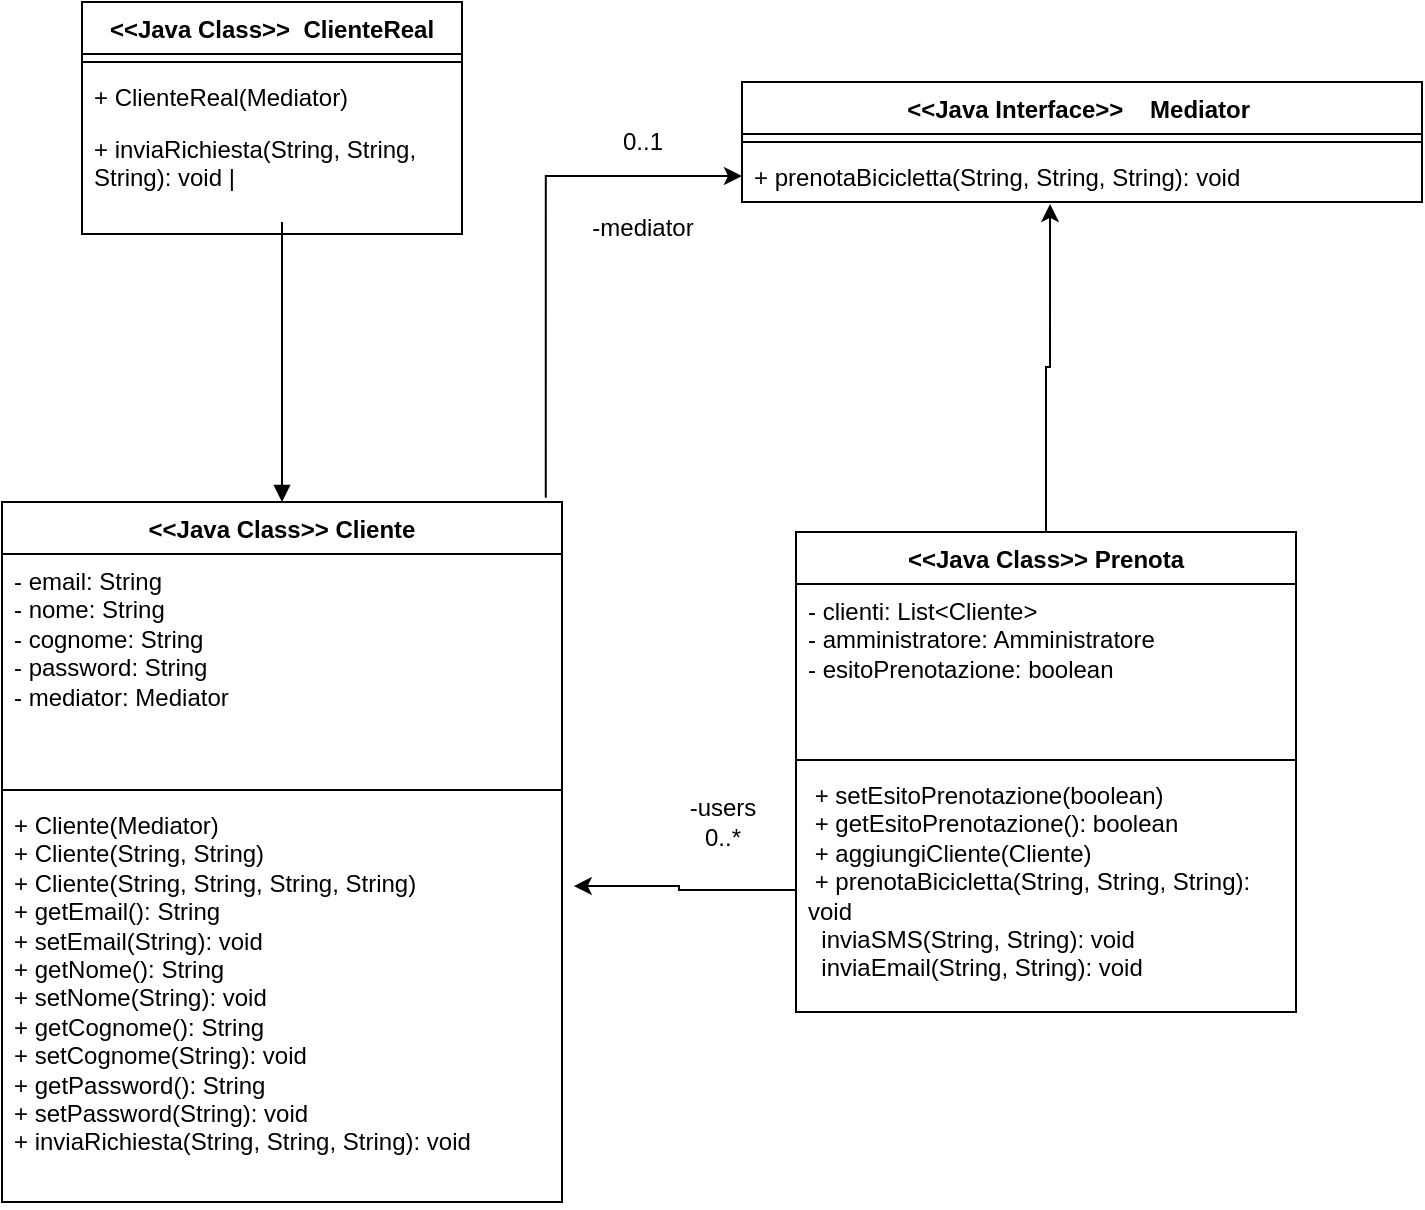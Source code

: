 <mxfile version="23.0.2" type="device">
  <diagram name="Pagina-1" id="-MnqFrRiTWxvlWGkpsAa">
    <mxGraphModel dx="840" dy="974" grid="1" gridSize="10" guides="1" tooltips="1" connect="1" arrows="1" fold="1" page="1" pageScale="1" pageWidth="827" pageHeight="1169" math="0" shadow="0">
      <root>
        <mxCell id="0" />
        <mxCell id="1" parent="0" />
        <mxCell id="EubpmE8mgEjku7ahW2Gt-5" value="&amp;lt;&amp;lt;Java Class&amp;gt;&amp;gt;&amp;nbsp; ClienteReal" style="swimlane;fontStyle=1;align=center;verticalAlign=top;childLayout=stackLayout;horizontal=1;startSize=26;horizontalStack=0;resizeParent=1;resizeParentMax=0;resizeLast=0;collapsible=1;marginBottom=0;whiteSpace=wrap;html=1;" vertex="1" parent="1">
          <mxGeometry x="70" y="50" width="190" height="116" as="geometry" />
        </mxCell>
        <mxCell id="EubpmE8mgEjku7ahW2Gt-7" value="" style="line;strokeWidth=1;fillColor=none;align=left;verticalAlign=middle;spacingTop=-1;spacingLeft=3;spacingRight=3;rotatable=0;labelPosition=right;points=[];portConstraint=eastwest;strokeColor=inherit;" vertex="1" parent="EubpmE8mgEjku7ahW2Gt-5">
          <mxGeometry y="26" width="190" height="8" as="geometry" />
        </mxCell>
        <mxCell id="EubpmE8mgEjku7ahW2Gt-8" value="+ ClienteReal(Mediator)&amp;nbsp; &amp;nbsp;" style="text;strokeColor=none;fillColor=none;align=left;verticalAlign=top;spacingLeft=4;spacingRight=4;overflow=hidden;rotatable=0;points=[[0,0.5],[1,0.5]];portConstraint=eastwest;whiteSpace=wrap;html=1;" vertex="1" parent="EubpmE8mgEjku7ahW2Gt-5">
          <mxGeometry y="34" width="190" height="26" as="geometry" />
        </mxCell>
        <mxCell id="EubpmE8mgEjku7ahW2Gt-22" value="+ inviaRichiesta(String, String, String): void |&lt;br&gt;" style="text;strokeColor=none;fillColor=none;align=left;verticalAlign=top;spacingLeft=4;spacingRight=4;overflow=hidden;rotatable=0;points=[[0,0.5],[1,0.5]];portConstraint=eastwest;whiteSpace=wrap;html=1;" vertex="1" parent="EubpmE8mgEjku7ahW2Gt-5">
          <mxGeometry y="60" width="190" height="56" as="geometry" />
        </mxCell>
        <mxCell id="EubpmE8mgEjku7ahW2Gt-25" value="" style="html=1;verticalAlign=bottom;endArrow=block;curved=0;rounded=0;entryX=0.5;entryY=0;entryDx=0;entryDy=0;" edge="1" parent="EubpmE8mgEjku7ahW2Gt-5" target="EubpmE8mgEjku7ahW2Gt-13">
          <mxGeometry width="80" relative="1" as="geometry">
            <mxPoint x="100" y="110" as="sourcePoint" />
            <mxPoint x="180" y="110" as="targetPoint" />
          </mxGeometry>
        </mxCell>
        <mxCell id="EubpmE8mgEjku7ahW2Gt-9" value="&amp;lt;&amp;lt;Java Interface&amp;gt;&amp;gt;&amp;nbsp; &amp;nbsp; Mediator&amp;nbsp;" style="swimlane;fontStyle=1;align=center;verticalAlign=top;childLayout=stackLayout;horizontal=1;startSize=26;horizontalStack=0;resizeParent=1;resizeParentMax=0;resizeLast=0;collapsible=1;marginBottom=0;whiteSpace=wrap;html=1;" vertex="1" parent="1">
          <mxGeometry x="400" y="90" width="340" height="60" as="geometry" />
        </mxCell>
        <mxCell id="EubpmE8mgEjku7ahW2Gt-11" value="" style="line;strokeWidth=1;fillColor=none;align=left;verticalAlign=middle;spacingTop=-1;spacingLeft=3;spacingRight=3;rotatable=0;labelPosition=right;points=[];portConstraint=eastwest;strokeColor=inherit;" vertex="1" parent="EubpmE8mgEjku7ahW2Gt-9">
          <mxGeometry y="26" width="340" height="8" as="geometry" />
        </mxCell>
        <mxCell id="EubpmE8mgEjku7ahW2Gt-12" value="+ prenotaBicicletta(String, String, String): void&amp;nbsp;" style="text;strokeColor=none;fillColor=none;align=left;verticalAlign=top;spacingLeft=4;spacingRight=4;overflow=hidden;rotatable=0;points=[[0,0.5],[1,0.5]];portConstraint=eastwest;whiteSpace=wrap;html=1;" vertex="1" parent="EubpmE8mgEjku7ahW2Gt-9">
          <mxGeometry y="34" width="340" height="26" as="geometry" />
        </mxCell>
        <mxCell id="EubpmE8mgEjku7ahW2Gt-13" value="&amp;lt;&amp;lt;Java Class&amp;gt;&amp;gt; Cliente" style="swimlane;fontStyle=1;align=center;verticalAlign=top;childLayout=stackLayout;horizontal=1;startSize=26;horizontalStack=0;resizeParent=1;resizeParentMax=0;resizeLast=0;collapsible=1;marginBottom=0;whiteSpace=wrap;html=1;" vertex="1" parent="1">
          <mxGeometry x="30" y="300" width="280" height="350" as="geometry" />
        </mxCell>
        <mxCell id="EubpmE8mgEjku7ahW2Gt-14" value="- email: String&amp;nbsp; &amp;nbsp; &amp;nbsp; &amp;nbsp; &amp;nbsp; &amp;nbsp; &amp;nbsp; &amp;nbsp; &amp;nbsp;&lt;br style=&quot;padding: 0px; margin: 0px;&quot;&gt;- nome: String&amp;nbsp; &amp;nbsp; &amp;nbsp; &amp;nbsp; &amp;nbsp; &amp;nbsp; &amp;nbsp; &amp;nbsp; &amp;nbsp;&amp;nbsp;&lt;br style=&quot;padding: 0px; margin: 0px;&quot;&gt;- cognome: String&amp;nbsp; &amp;nbsp; &amp;nbsp; &amp;nbsp; &amp;nbsp; &amp;nbsp; &amp;nbsp;&amp;nbsp;&lt;br style=&quot;padding: 0px; margin: 0px;&quot;&gt;- password: String&amp;nbsp; &amp;nbsp; &amp;nbsp; &amp;nbsp; &amp;nbsp; &amp;nbsp; &amp;nbsp;&amp;nbsp;&lt;br style=&quot;padding: 0px; margin: 0px;&quot;&gt;- mediator: Mediator" style="text;strokeColor=none;fillColor=none;align=left;verticalAlign=top;spacingLeft=4;spacingRight=4;overflow=hidden;rotatable=0;points=[[0,0.5],[1,0.5]];portConstraint=eastwest;whiteSpace=wrap;html=1;" vertex="1" parent="EubpmE8mgEjku7ahW2Gt-13">
          <mxGeometry y="26" width="280" height="114" as="geometry" />
        </mxCell>
        <mxCell id="EubpmE8mgEjku7ahW2Gt-15" value="" style="line;strokeWidth=1;fillColor=none;align=left;verticalAlign=middle;spacingTop=-1;spacingLeft=3;spacingRight=3;rotatable=0;labelPosition=right;points=[];portConstraint=eastwest;strokeColor=inherit;" vertex="1" parent="EubpmE8mgEjku7ahW2Gt-13">
          <mxGeometry y="140" width="280" height="8" as="geometry" />
        </mxCell>
        <mxCell id="EubpmE8mgEjku7ahW2Gt-16" value="+ Cliente(Mediator)&amp;nbsp; &amp;nbsp; &amp;nbsp; &amp;nbsp; &amp;nbsp; &amp;nbsp; &amp;nbsp;&lt;br style=&quot;padding: 0px; margin: 0px;&quot;&gt;+ Cliente(String, String)&amp;nbsp; &amp;nbsp; &amp;nbsp; &amp;nbsp;&lt;br style=&quot;padding: 0px; margin: 0px;&quot;&gt;+ Cliente(String, String, String, String)&amp;nbsp;&lt;br style=&quot;padding: 0px; margin: 0px;&quot;&gt;+ getEmail(): String&amp;nbsp; &amp;nbsp; &amp;nbsp; &amp;nbsp; &amp;nbsp; &amp;nbsp;&amp;nbsp;&lt;br style=&quot;padding: 0px; margin: 0px;&quot;&gt;+ setEmail(String): void&amp;nbsp; &amp;nbsp; &amp;nbsp; &amp;nbsp;&amp;nbsp;&lt;br style=&quot;padding: 0px; margin: 0px;&quot;&gt;+ getNome(): String&amp;nbsp; &amp;nbsp; &amp;nbsp; &amp;nbsp; &amp;nbsp; &amp;nbsp; &amp;nbsp;&lt;br style=&quot;padding: 0px; margin: 0px;&quot;&gt;+ setNome(String): void&amp;nbsp; &amp;nbsp; &amp;nbsp; &amp;nbsp; &amp;nbsp;&lt;br style=&quot;padding: 0px; margin: 0px;&quot;&gt;+ getCognome(): String&amp;nbsp; &amp;nbsp; &amp;nbsp; &amp;nbsp; &amp;nbsp;&amp;nbsp;&lt;br style=&quot;padding: 0px; margin: 0px;&quot;&gt;+ setCognome(String): void&amp;nbsp; &amp;nbsp; &amp;nbsp;&lt;br style=&quot;padding: 0px; margin: 0px;&quot;&gt;+ getPassword(): String&amp;nbsp; &amp;nbsp; &amp;nbsp; &amp;nbsp; &amp;nbsp;&lt;br style=&quot;padding: 0px; margin: 0px;&quot;&gt;+ setPassword(String): void&amp;nbsp; &amp;nbsp; &amp;nbsp;&lt;br style=&quot;padding: 0px; margin: 0px;&quot;&gt;+ inviaRichiesta(String, String, String): void&amp;nbsp;" style="text;strokeColor=none;fillColor=none;align=left;verticalAlign=top;spacingLeft=4;spacingRight=4;overflow=hidden;rotatable=0;points=[[0,0.5],[1,0.5]];portConstraint=eastwest;whiteSpace=wrap;html=1;" vertex="1" parent="EubpmE8mgEjku7ahW2Gt-13">
          <mxGeometry y="148" width="280" height="202" as="geometry" />
        </mxCell>
        <mxCell id="EubpmE8mgEjku7ahW2Gt-17" value="&amp;lt;&amp;lt;Java Class&amp;gt;&amp;gt; Prenota" style="swimlane;fontStyle=1;align=center;verticalAlign=top;childLayout=stackLayout;horizontal=1;startSize=26;horizontalStack=0;resizeParent=1;resizeParentMax=0;resizeLast=0;collapsible=1;marginBottom=0;whiteSpace=wrap;html=1;" vertex="1" parent="1">
          <mxGeometry x="427" y="315" width="250" height="240" as="geometry" />
        </mxCell>
        <mxCell id="EubpmE8mgEjku7ahW2Gt-18" value="- clienti: List&amp;lt;Cliente&amp;gt;&amp;nbsp; &amp;nbsp; &amp;nbsp; &amp;nbsp;&amp;nbsp;&lt;br style=&quot;padding: 0px; margin: 0px;&quot;&gt;- amministratore: Amministratore&amp;nbsp;&lt;br style=&quot;padding: 0px; margin: 0px;&quot;&gt;- esitoPrenotazione: boolean&amp;nbsp;" style="text;strokeColor=none;fillColor=none;align=left;verticalAlign=top;spacingLeft=4;spacingRight=4;overflow=hidden;rotatable=0;points=[[0,0.5],[1,0.5]];portConstraint=eastwest;whiteSpace=wrap;html=1;" vertex="1" parent="EubpmE8mgEjku7ahW2Gt-17">
          <mxGeometry y="26" width="250" height="84" as="geometry" />
        </mxCell>
        <mxCell id="EubpmE8mgEjku7ahW2Gt-19" value="" style="line;strokeWidth=1;fillColor=none;align=left;verticalAlign=middle;spacingTop=-1;spacingLeft=3;spacingRight=3;rotatable=0;labelPosition=right;points=[];portConstraint=eastwest;strokeColor=inherit;" vertex="1" parent="EubpmE8mgEjku7ahW2Gt-17">
          <mxGeometry y="110" width="250" height="8" as="geometry" />
        </mxCell>
        <mxCell id="EubpmE8mgEjku7ahW2Gt-20" value="&amp;nbsp;+ setEsitoPrenotazione(boolean)&amp;nbsp;&lt;br style=&quot;padding: 0px; margin: 0px;&quot;&gt;&amp;nbsp;+ getEsitoPrenotazione(): boolean&amp;nbsp;&lt;br style=&quot;padding: 0px; margin: 0px;&quot;&gt;&amp;nbsp;+ aggiungiCliente(Cliente)&amp;nbsp; &amp;nbsp; &amp;nbsp;&amp;nbsp;&lt;br style=&quot;padding: 0px; margin: 0px;&quot;&gt;&amp;nbsp;+ prenotaBicicletta(String, String, String): void&amp;nbsp;&lt;br style=&quot;padding: 0px; margin: 0px;&quot;&gt;&amp;nbsp; inviaSMS(String, String): void&amp;nbsp;&lt;br style=&quot;padding: 0px; margin: 0px;&quot;&gt;&amp;nbsp; inviaEmail(String, String): void&amp;nbsp;" style="text;strokeColor=none;fillColor=none;align=left;verticalAlign=top;spacingLeft=4;spacingRight=4;overflow=hidden;rotatable=0;points=[[0,0.5],[1,0.5]];portConstraint=eastwest;whiteSpace=wrap;html=1;" vertex="1" parent="EubpmE8mgEjku7ahW2Gt-17">
          <mxGeometry y="118" width="250" height="122" as="geometry" />
        </mxCell>
        <mxCell id="EubpmE8mgEjku7ahW2Gt-27" style="edgeStyle=orthogonalEdgeStyle;rounded=0;orthogonalLoop=1;jettySize=auto;html=1;entryX=0;entryY=0.5;entryDx=0;entryDy=0;exitX=0.971;exitY=-0.006;exitDx=0;exitDy=0;exitPerimeter=0;" edge="1" parent="1" source="EubpmE8mgEjku7ahW2Gt-13" target="EubpmE8mgEjku7ahW2Gt-12">
          <mxGeometry relative="1" as="geometry" />
        </mxCell>
        <mxCell id="EubpmE8mgEjku7ahW2Gt-28" value="0..1" style="text;html=1;align=center;verticalAlign=middle;resizable=0;points=[];autosize=1;strokeColor=none;fillColor=none;" vertex="1" parent="1">
          <mxGeometry x="330" y="105" width="40" height="30" as="geometry" />
        </mxCell>
        <mxCell id="EubpmE8mgEjku7ahW2Gt-29" value="-users&lt;br&gt;0..*&lt;br&gt;" style="text;html=1;align=center;verticalAlign=middle;resizable=0;points=[];autosize=1;strokeColor=none;fillColor=none;" vertex="1" parent="1">
          <mxGeometry x="360" y="440" width="60" height="40" as="geometry" />
        </mxCell>
        <mxCell id="EubpmE8mgEjku7ahW2Gt-30" style="edgeStyle=orthogonalEdgeStyle;rounded=0;orthogonalLoop=1;jettySize=auto;html=1;entryX=1.021;entryY=0.218;entryDx=0;entryDy=0;entryPerimeter=0;" edge="1" parent="1" source="EubpmE8mgEjku7ahW2Gt-20" target="EubpmE8mgEjku7ahW2Gt-16">
          <mxGeometry relative="1" as="geometry" />
        </mxCell>
        <mxCell id="EubpmE8mgEjku7ahW2Gt-31" style="edgeStyle=orthogonalEdgeStyle;rounded=0;orthogonalLoop=1;jettySize=auto;html=1;entryX=0.453;entryY=1.038;entryDx=0;entryDy=0;entryPerimeter=0;" edge="1" parent="1" source="EubpmE8mgEjku7ahW2Gt-17" target="EubpmE8mgEjku7ahW2Gt-12">
          <mxGeometry relative="1" as="geometry" />
        </mxCell>
        <mxCell id="EubpmE8mgEjku7ahW2Gt-32" value="-mediator" style="text;html=1;align=center;verticalAlign=middle;resizable=0;points=[];autosize=1;strokeColor=none;fillColor=none;" vertex="1" parent="1">
          <mxGeometry x="315" y="148" width="70" height="30" as="geometry" />
        </mxCell>
      </root>
    </mxGraphModel>
  </diagram>
</mxfile>
